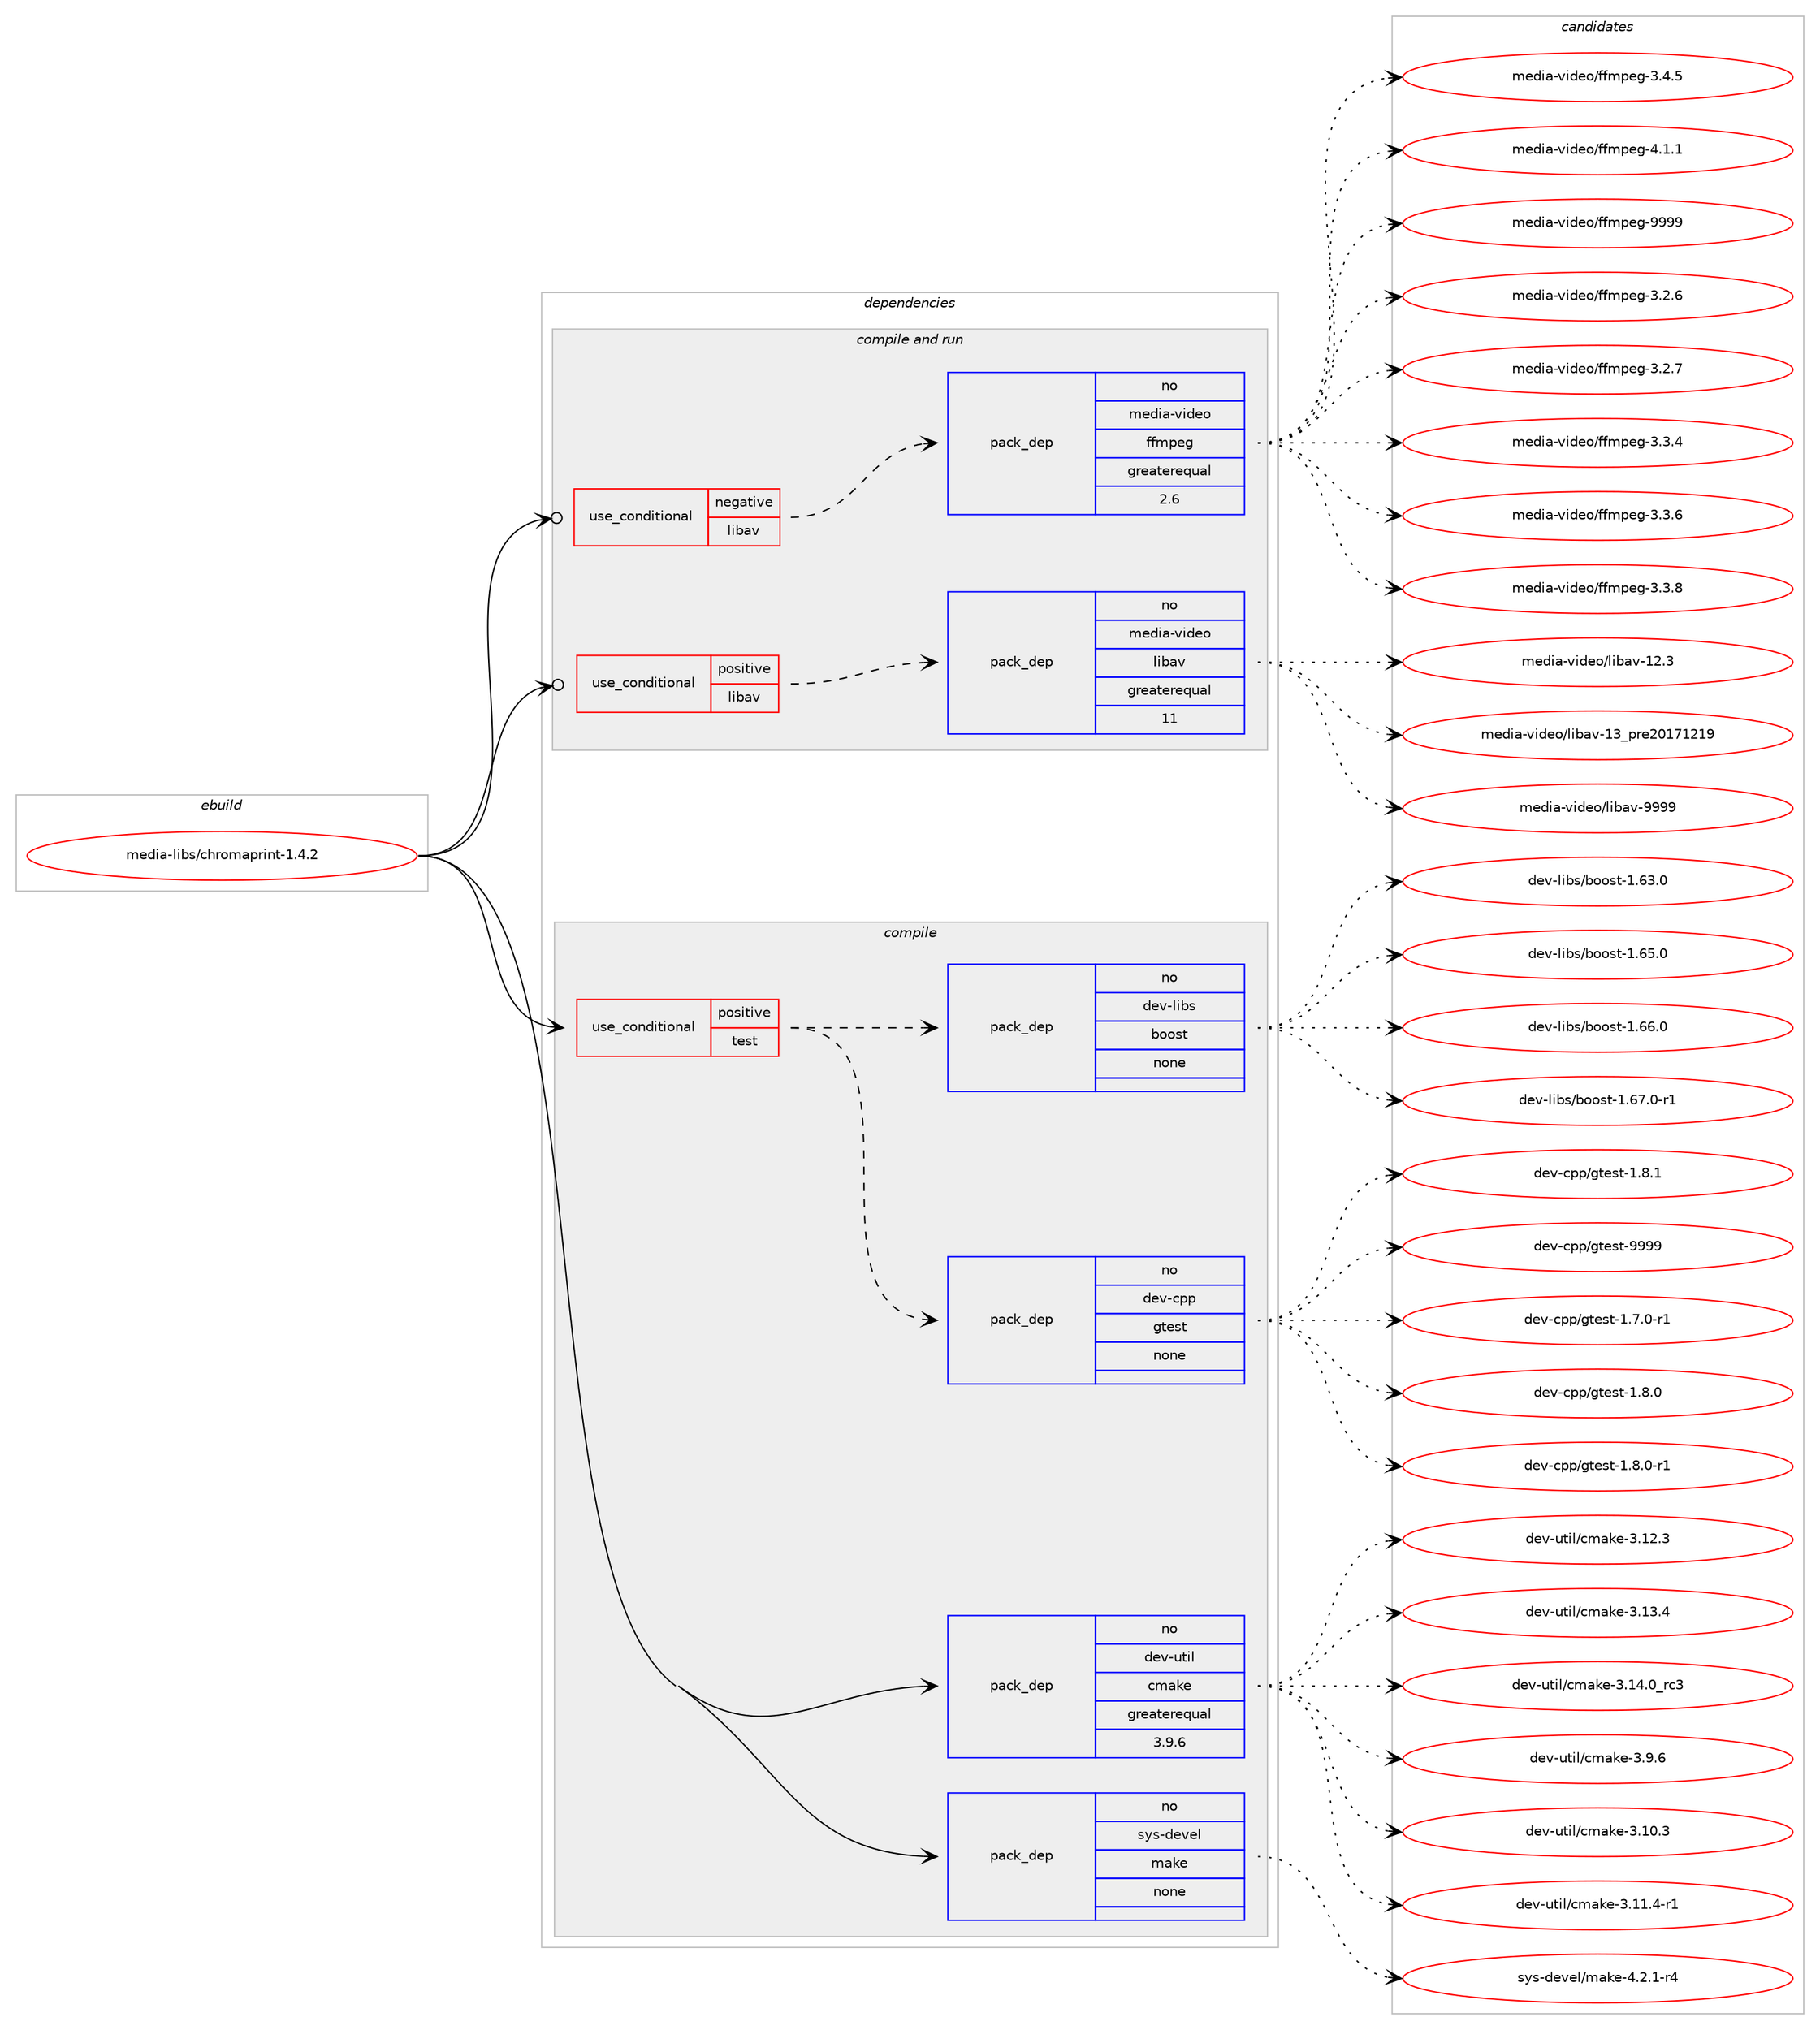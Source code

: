 digraph prolog {

# *************
# Graph options
# *************

newrank=true;
concentrate=true;
compound=true;
graph [rankdir=LR,fontname=Helvetica,fontsize=10,ranksep=1.5];#, ranksep=2.5, nodesep=0.2];
edge  [arrowhead=vee];
node  [fontname=Helvetica,fontsize=10];

# **********
# The ebuild
# **********

subgraph cluster_leftcol {
color=gray;
rank=same;
label=<<i>ebuild</i>>;
id [label="media-libs/chromaprint-1.4.2", color=red, width=4, href="../media-libs/chromaprint-1.4.2.svg"];
}

# ****************
# The dependencies
# ****************

subgraph cluster_midcol {
color=gray;
label=<<i>dependencies</i>>;
subgraph cluster_compile {
fillcolor="#eeeeee";
style=filled;
label=<<i>compile</i>>;
subgraph cond433661 {
dependency1609407 [label=<<TABLE BORDER="0" CELLBORDER="1" CELLSPACING="0" CELLPADDING="4"><TR><TD ROWSPAN="3" CELLPADDING="10">use_conditional</TD></TR><TR><TD>positive</TD></TR><TR><TD>test</TD></TR></TABLE>>, shape=none, color=red];
subgraph pack1150080 {
dependency1609408 [label=<<TABLE BORDER="0" CELLBORDER="1" CELLSPACING="0" CELLPADDING="4" WIDTH="220"><TR><TD ROWSPAN="6" CELLPADDING="30">pack_dep</TD></TR><TR><TD WIDTH="110">no</TD></TR><TR><TD>dev-cpp</TD></TR><TR><TD>gtest</TD></TR><TR><TD>none</TD></TR><TR><TD></TD></TR></TABLE>>, shape=none, color=blue];
}
dependency1609407:e -> dependency1609408:w [weight=20,style="dashed",arrowhead="vee"];
subgraph pack1150081 {
dependency1609409 [label=<<TABLE BORDER="0" CELLBORDER="1" CELLSPACING="0" CELLPADDING="4" WIDTH="220"><TR><TD ROWSPAN="6" CELLPADDING="30">pack_dep</TD></TR><TR><TD WIDTH="110">no</TD></TR><TR><TD>dev-libs</TD></TR><TR><TD>boost</TD></TR><TR><TD>none</TD></TR><TR><TD></TD></TR></TABLE>>, shape=none, color=blue];
}
dependency1609407:e -> dependency1609409:w [weight=20,style="dashed",arrowhead="vee"];
}
id:e -> dependency1609407:w [weight=20,style="solid",arrowhead="vee"];
subgraph pack1150082 {
dependency1609410 [label=<<TABLE BORDER="0" CELLBORDER="1" CELLSPACING="0" CELLPADDING="4" WIDTH="220"><TR><TD ROWSPAN="6" CELLPADDING="30">pack_dep</TD></TR><TR><TD WIDTH="110">no</TD></TR><TR><TD>dev-util</TD></TR><TR><TD>cmake</TD></TR><TR><TD>greaterequal</TD></TR><TR><TD>3.9.6</TD></TR></TABLE>>, shape=none, color=blue];
}
id:e -> dependency1609410:w [weight=20,style="solid",arrowhead="vee"];
subgraph pack1150083 {
dependency1609411 [label=<<TABLE BORDER="0" CELLBORDER="1" CELLSPACING="0" CELLPADDING="4" WIDTH="220"><TR><TD ROWSPAN="6" CELLPADDING="30">pack_dep</TD></TR><TR><TD WIDTH="110">no</TD></TR><TR><TD>sys-devel</TD></TR><TR><TD>make</TD></TR><TR><TD>none</TD></TR><TR><TD></TD></TR></TABLE>>, shape=none, color=blue];
}
id:e -> dependency1609411:w [weight=20,style="solid",arrowhead="vee"];
}
subgraph cluster_compileandrun {
fillcolor="#eeeeee";
style=filled;
label=<<i>compile and run</i>>;
subgraph cond433662 {
dependency1609412 [label=<<TABLE BORDER="0" CELLBORDER="1" CELLSPACING="0" CELLPADDING="4"><TR><TD ROWSPAN="3" CELLPADDING="10">use_conditional</TD></TR><TR><TD>negative</TD></TR><TR><TD>libav</TD></TR></TABLE>>, shape=none, color=red];
subgraph pack1150084 {
dependency1609413 [label=<<TABLE BORDER="0" CELLBORDER="1" CELLSPACING="0" CELLPADDING="4" WIDTH="220"><TR><TD ROWSPAN="6" CELLPADDING="30">pack_dep</TD></TR><TR><TD WIDTH="110">no</TD></TR><TR><TD>media-video</TD></TR><TR><TD>ffmpeg</TD></TR><TR><TD>greaterequal</TD></TR><TR><TD>2.6</TD></TR></TABLE>>, shape=none, color=blue];
}
dependency1609412:e -> dependency1609413:w [weight=20,style="dashed",arrowhead="vee"];
}
id:e -> dependency1609412:w [weight=20,style="solid",arrowhead="odotvee"];
subgraph cond433663 {
dependency1609414 [label=<<TABLE BORDER="0" CELLBORDER="1" CELLSPACING="0" CELLPADDING="4"><TR><TD ROWSPAN="3" CELLPADDING="10">use_conditional</TD></TR><TR><TD>positive</TD></TR><TR><TD>libav</TD></TR></TABLE>>, shape=none, color=red];
subgraph pack1150085 {
dependency1609415 [label=<<TABLE BORDER="0" CELLBORDER="1" CELLSPACING="0" CELLPADDING="4" WIDTH="220"><TR><TD ROWSPAN="6" CELLPADDING="30">pack_dep</TD></TR><TR><TD WIDTH="110">no</TD></TR><TR><TD>media-video</TD></TR><TR><TD>libav</TD></TR><TR><TD>greaterequal</TD></TR><TR><TD>11</TD></TR></TABLE>>, shape=none, color=blue];
}
dependency1609414:e -> dependency1609415:w [weight=20,style="dashed",arrowhead="vee"];
}
id:e -> dependency1609414:w [weight=20,style="solid",arrowhead="odotvee"];
}
subgraph cluster_run {
fillcolor="#eeeeee";
style=filled;
label=<<i>run</i>>;
}
}

# **************
# The candidates
# **************

subgraph cluster_choices {
rank=same;
color=gray;
label=<<i>candidates</i>>;

subgraph choice1150080 {
color=black;
nodesep=1;
choice1001011184599112112471031161011151164549465546484511449 [label="dev-cpp/gtest-1.7.0-r1", color=red, width=4,href="../dev-cpp/gtest-1.7.0-r1.svg"];
choice100101118459911211247103116101115116454946564648 [label="dev-cpp/gtest-1.8.0", color=red, width=4,href="../dev-cpp/gtest-1.8.0.svg"];
choice1001011184599112112471031161011151164549465646484511449 [label="dev-cpp/gtest-1.8.0-r1", color=red, width=4,href="../dev-cpp/gtest-1.8.0-r1.svg"];
choice100101118459911211247103116101115116454946564649 [label="dev-cpp/gtest-1.8.1", color=red, width=4,href="../dev-cpp/gtest-1.8.1.svg"];
choice1001011184599112112471031161011151164557575757 [label="dev-cpp/gtest-9999", color=red, width=4,href="../dev-cpp/gtest-9999.svg"];
dependency1609408:e -> choice1001011184599112112471031161011151164549465546484511449:w [style=dotted,weight="100"];
dependency1609408:e -> choice100101118459911211247103116101115116454946564648:w [style=dotted,weight="100"];
dependency1609408:e -> choice1001011184599112112471031161011151164549465646484511449:w [style=dotted,weight="100"];
dependency1609408:e -> choice100101118459911211247103116101115116454946564649:w [style=dotted,weight="100"];
dependency1609408:e -> choice1001011184599112112471031161011151164557575757:w [style=dotted,weight="100"];
}
subgraph choice1150081 {
color=black;
nodesep=1;
choice1001011184510810598115479811111111511645494654514648 [label="dev-libs/boost-1.63.0", color=red, width=4,href="../dev-libs/boost-1.63.0.svg"];
choice1001011184510810598115479811111111511645494654534648 [label="dev-libs/boost-1.65.0", color=red, width=4,href="../dev-libs/boost-1.65.0.svg"];
choice1001011184510810598115479811111111511645494654544648 [label="dev-libs/boost-1.66.0", color=red, width=4,href="../dev-libs/boost-1.66.0.svg"];
choice10010111845108105981154798111111115116454946545546484511449 [label="dev-libs/boost-1.67.0-r1", color=red, width=4,href="../dev-libs/boost-1.67.0-r1.svg"];
dependency1609409:e -> choice1001011184510810598115479811111111511645494654514648:w [style=dotted,weight="100"];
dependency1609409:e -> choice1001011184510810598115479811111111511645494654534648:w [style=dotted,weight="100"];
dependency1609409:e -> choice1001011184510810598115479811111111511645494654544648:w [style=dotted,weight="100"];
dependency1609409:e -> choice10010111845108105981154798111111115116454946545546484511449:w [style=dotted,weight="100"];
}
subgraph choice1150082 {
color=black;
nodesep=1;
choice1001011184511711610510847991099710710145514649484651 [label="dev-util/cmake-3.10.3", color=red, width=4,href="../dev-util/cmake-3.10.3.svg"];
choice10010111845117116105108479910997107101455146494946524511449 [label="dev-util/cmake-3.11.4-r1", color=red, width=4,href="../dev-util/cmake-3.11.4-r1.svg"];
choice1001011184511711610510847991099710710145514649504651 [label="dev-util/cmake-3.12.3", color=red, width=4,href="../dev-util/cmake-3.12.3.svg"];
choice1001011184511711610510847991099710710145514649514652 [label="dev-util/cmake-3.13.4", color=red, width=4,href="../dev-util/cmake-3.13.4.svg"];
choice1001011184511711610510847991099710710145514649524648951149951 [label="dev-util/cmake-3.14.0_rc3", color=red, width=4,href="../dev-util/cmake-3.14.0_rc3.svg"];
choice10010111845117116105108479910997107101455146574654 [label="dev-util/cmake-3.9.6", color=red, width=4,href="../dev-util/cmake-3.9.6.svg"];
dependency1609410:e -> choice1001011184511711610510847991099710710145514649484651:w [style=dotted,weight="100"];
dependency1609410:e -> choice10010111845117116105108479910997107101455146494946524511449:w [style=dotted,weight="100"];
dependency1609410:e -> choice1001011184511711610510847991099710710145514649504651:w [style=dotted,weight="100"];
dependency1609410:e -> choice1001011184511711610510847991099710710145514649514652:w [style=dotted,weight="100"];
dependency1609410:e -> choice1001011184511711610510847991099710710145514649524648951149951:w [style=dotted,weight="100"];
dependency1609410:e -> choice10010111845117116105108479910997107101455146574654:w [style=dotted,weight="100"];
}
subgraph choice1150083 {
color=black;
nodesep=1;
choice1151211154510010111810110847109971071014552465046494511452 [label="sys-devel/make-4.2.1-r4", color=red, width=4,href="../sys-devel/make-4.2.1-r4.svg"];
dependency1609411:e -> choice1151211154510010111810110847109971071014552465046494511452:w [style=dotted,weight="100"];
}
subgraph choice1150084 {
color=black;
nodesep=1;
choice109101100105974511810510010111147102102109112101103455146504654 [label="media-video/ffmpeg-3.2.6", color=red, width=4,href="../media-video/ffmpeg-3.2.6.svg"];
choice109101100105974511810510010111147102102109112101103455146504655 [label="media-video/ffmpeg-3.2.7", color=red, width=4,href="../media-video/ffmpeg-3.2.7.svg"];
choice109101100105974511810510010111147102102109112101103455146514652 [label="media-video/ffmpeg-3.3.4", color=red, width=4,href="../media-video/ffmpeg-3.3.4.svg"];
choice109101100105974511810510010111147102102109112101103455146514654 [label="media-video/ffmpeg-3.3.6", color=red, width=4,href="../media-video/ffmpeg-3.3.6.svg"];
choice109101100105974511810510010111147102102109112101103455146514656 [label="media-video/ffmpeg-3.3.8", color=red, width=4,href="../media-video/ffmpeg-3.3.8.svg"];
choice109101100105974511810510010111147102102109112101103455146524653 [label="media-video/ffmpeg-3.4.5", color=red, width=4,href="../media-video/ffmpeg-3.4.5.svg"];
choice109101100105974511810510010111147102102109112101103455246494649 [label="media-video/ffmpeg-4.1.1", color=red, width=4,href="../media-video/ffmpeg-4.1.1.svg"];
choice1091011001059745118105100101111471021021091121011034557575757 [label="media-video/ffmpeg-9999", color=red, width=4,href="../media-video/ffmpeg-9999.svg"];
dependency1609413:e -> choice109101100105974511810510010111147102102109112101103455146504654:w [style=dotted,weight="100"];
dependency1609413:e -> choice109101100105974511810510010111147102102109112101103455146504655:w [style=dotted,weight="100"];
dependency1609413:e -> choice109101100105974511810510010111147102102109112101103455146514652:w [style=dotted,weight="100"];
dependency1609413:e -> choice109101100105974511810510010111147102102109112101103455146514654:w [style=dotted,weight="100"];
dependency1609413:e -> choice109101100105974511810510010111147102102109112101103455146514656:w [style=dotted,weight="100"];
dependency1609413:e -> choice109101100105974511810510010111147102102109112101103455146524653:w [style=dotted,weight="100"];
dependency1609413:e -> choice109101100105974511810510010111147102102109112101103455246494649:w [style=dotted,weight="100"];
dependency1609413:e -> choice1091011001059745118105100101111471021021091121011034557575757:w [style=dotted,weight="100"];
}
subgraph choice1150085 {
color=black;
nodesep=1;
choice10910110010597451181051001011114710810598971184549504651 [label="media-video/libav-12.3", color=red, width=4,href="../media-video/libav-12.3.svg"];
choice1091011001059745118105100101111471081059897118454951951121141015048495549504957 [label="media-video/libav-13_pre20171219", color=red, width=4,href="../media-video/libav-13_pre20171219.svg"];
choice10910110010597451181051001011114710810598971184557575757 [label="media-video/libav-9999", color=red, width=4,href="../media-video/libav-9999.svg"];
dependency1609415:e -> choice10910110010597451181051001011114710810598971184549504651:w [style=dotted,weight="100"];
dependency1609415:e -> choice1091011001059745118105100101111471081059897118454951951121141015048495549504957:w [style=dotted,weight="100"];
dependency1609415:e -> choice10910110010597451181051001011114710810598971184557575757:w [style=dotted,weight="100"];
}
}

}
